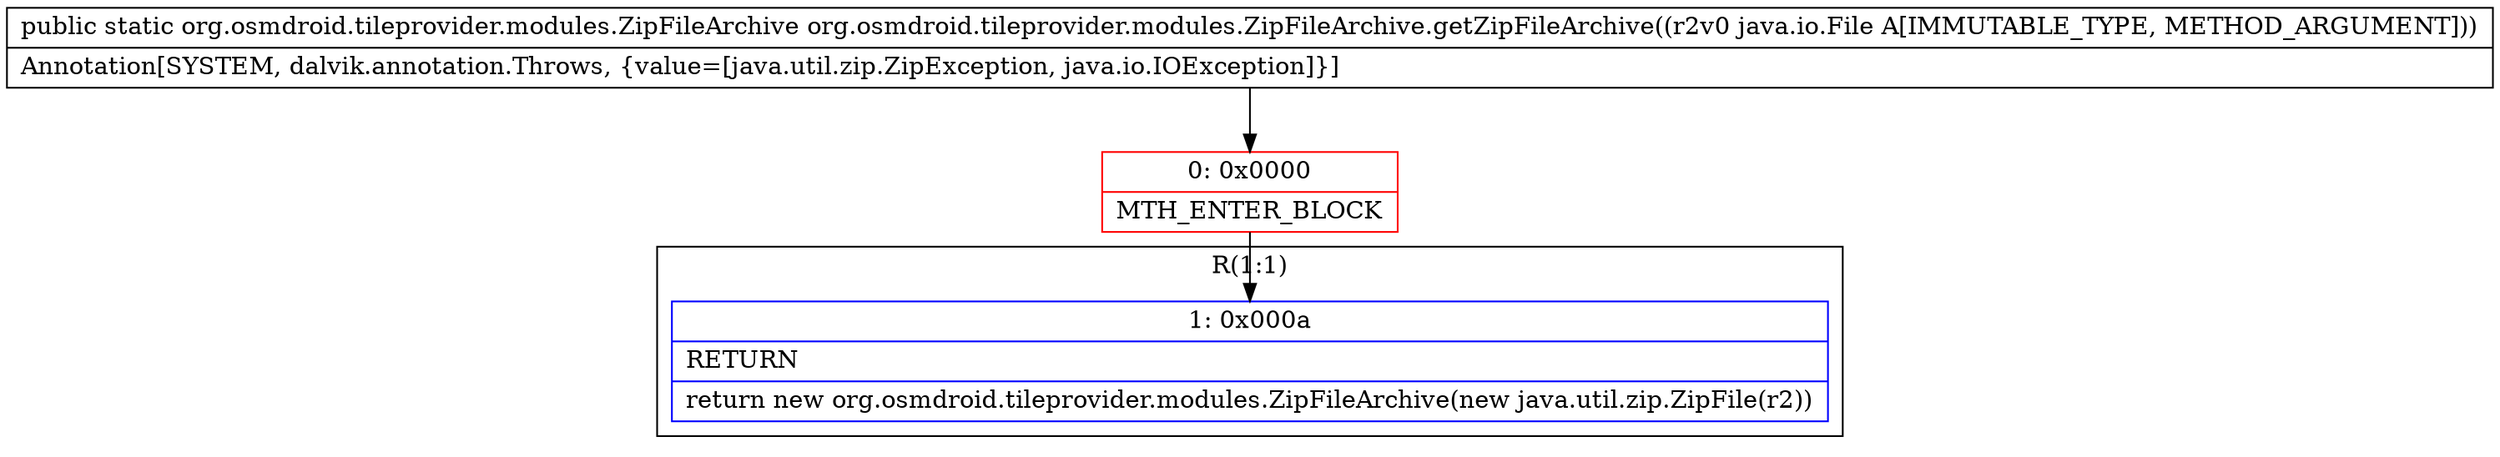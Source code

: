 digraph "CFG fororg.osmdroid.tileprovider.modules.ZipFileArchive.getZipFileArchive(Ljava\/io\/File;)Lorg\/osmdroid\/tileprovider\/modules\/ZipFileArchive;" {
subgraph cluster_Region_976234217 {
label = "R(1:1)";
node [shape=record,color=blue];
Node_1 [shape=record,label="{1\:\ 0x000a|RETURN\l|return new org.osmdroid.tileprovider.modules.ZipFileArchive(new java.util.zip.ZipFile(r2))\l}"];
}
Node_0 [shape=record,color=red,label="{0\:\ 0x0000|MTH_ENTER_BLOCK\l}"];
MethodNode[shape=record,label="{public static org.osmdroid.tileprovider.modules.ZipFileArchive org.osmdroid.tileprovider.modules.ZipFileArchive.getZipFileArchive((r2v0 java.io.File A[IMMUTABLE_TYPE, METHOD_ARGUMENT]))  | Annotation[SYSTEM, dalvik.annotation.Throws, \{value=[java.util.zip.ZipException, java.io.IOException]\}]\l}"];
MethodNode -> Node_0;
Node_0 -> Node_1;
}


